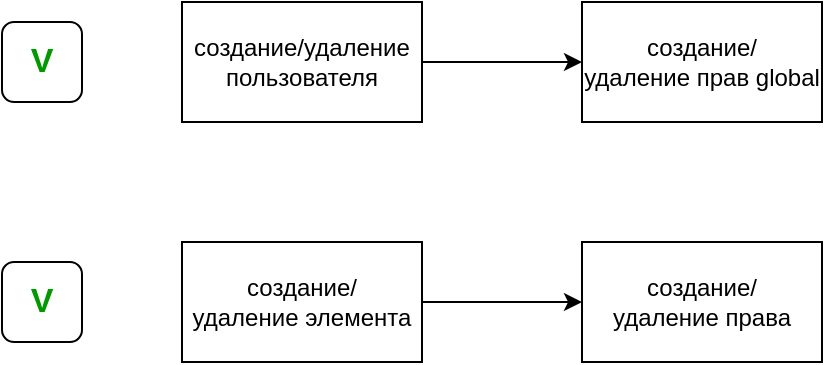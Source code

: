 <mxfile version="24.1.0" type="github">
  <diagram name="Страница — 1" id="eoBhKLuC5TunS1IDavNl">
    <mxGraphModel dx="1434" dy="783" grid="1" gridSize="10" guides="1" tooltips="1" connect="1" arrows="1" fold="1" page="1" pageScale="1" pageWidth="827" pageHeight="1169" math="0" shadow="0">
      <root>
        <mxCell id="0" />
        <mxCell id="1" parent="0" />
        <mxCell id="TGFdMOWLCZTHge6s0m2C-25" value="" style="edgeStyle=orthogonalEdgeStyle;rounded=0;orthogonalLoop=1;jettySize=auto;html=1;" parent="1" source="TGFdMOWLCZTHge6s0m2C-22" target="TGFdMOWLCZTHge6s0m2C-24" edge="1">
          <mxGeometry relative="1" as="geometry" />
        </mxCell>
        <mxCell id="TGFdMOWLCZTHge6s0m2C-22" value="создание/удаление пользователя" style="whiteSpace=wrap;html=1;rounded=0;" parent="1" vertex="1">
          <mxGeometry x="130" y="70" width="120" height="60" as="geometry" />
        </mxCell>
        <mxCell id="TGFdMOWLCZTHge6s0m2C-24" value="создание/удаление&amp;nbsp;прав global" style="whiteSpace=wrap;html=1;rounded=0;" parent="1" vertex="1">
          <mxGeometry x="330" y="70" width="120" height="60" as="geometry" />
        </mxCell>
        <mxCell id="TGFdMOWLCZTHge6s0m2C-28" value="" style="edgeStyle=orthogonalEdgeStyle;rounded=0;orthogonalLoop=1;jettySize=auto;html=1;" parent="1" source="TGFdMOWLCZTHge6s0m2C-26" target="TGFdMOWLCZTHge6s0m2C-27" edge="1">
          <mxGeometry relative="1" as="geometry" />
        </mxCell>
        <mxCell id="TGFdMOWLCZTHge6s0m2C-26" value="создание/удаление&amp;nbsp;элемента" style="rounded=0;whiteSpace=wrap;html=1;" parent="1" vertex="1">
          <mxGeometry x="130" y="190" width="120" height="60" as="geometry" />
        </mxCell>
        <mxCell id="TGFdMOWLCZTHge6s0m2C-27" value="создание/удаление&amp;nbsp;права" style="whiteSpace=wrap;html=1;rounded=0;" parent="1" vertex="1">
          <mxGeometry x="330" y="190" width="120" height="60" as="geometry" />
        </mxCell>
        <mxCell id="TGFdMOWLCZTHge6s0m2C-31" value="&lt;b&gt;&lt;font color=&quot;#009900&quot; style=&quot;font-size: 17px;&quot;&gt;V&lt;/font&gt;&lt;/b&gt;" style="rounded=1;whiteSpace=wrap;html=1;" parent="1" vertex="1">
          <mxGeometry x="40" y="80" width="40" height="40" as="geometry" />
        </mxCell>
        <mxCell id="TGFdMOWLCZTHge6s0m2C-32" value="&lt;b&gt;&lt;font style=&quot;font-size: 17px;&quot; color=&quot;#009900&quot;&gt;V&lt;/font&gt;&lt;/b&gt;" style="rounded=1;whiteSpace=wrap;html=1;" parent="1" vertex="1">
          <mxGeometry x="40" y="200" width="40" height="40" as="geometry" />
        </mxCell>
      </root>
    </mxGraphModel>
  </diagram>
</mxfile>
